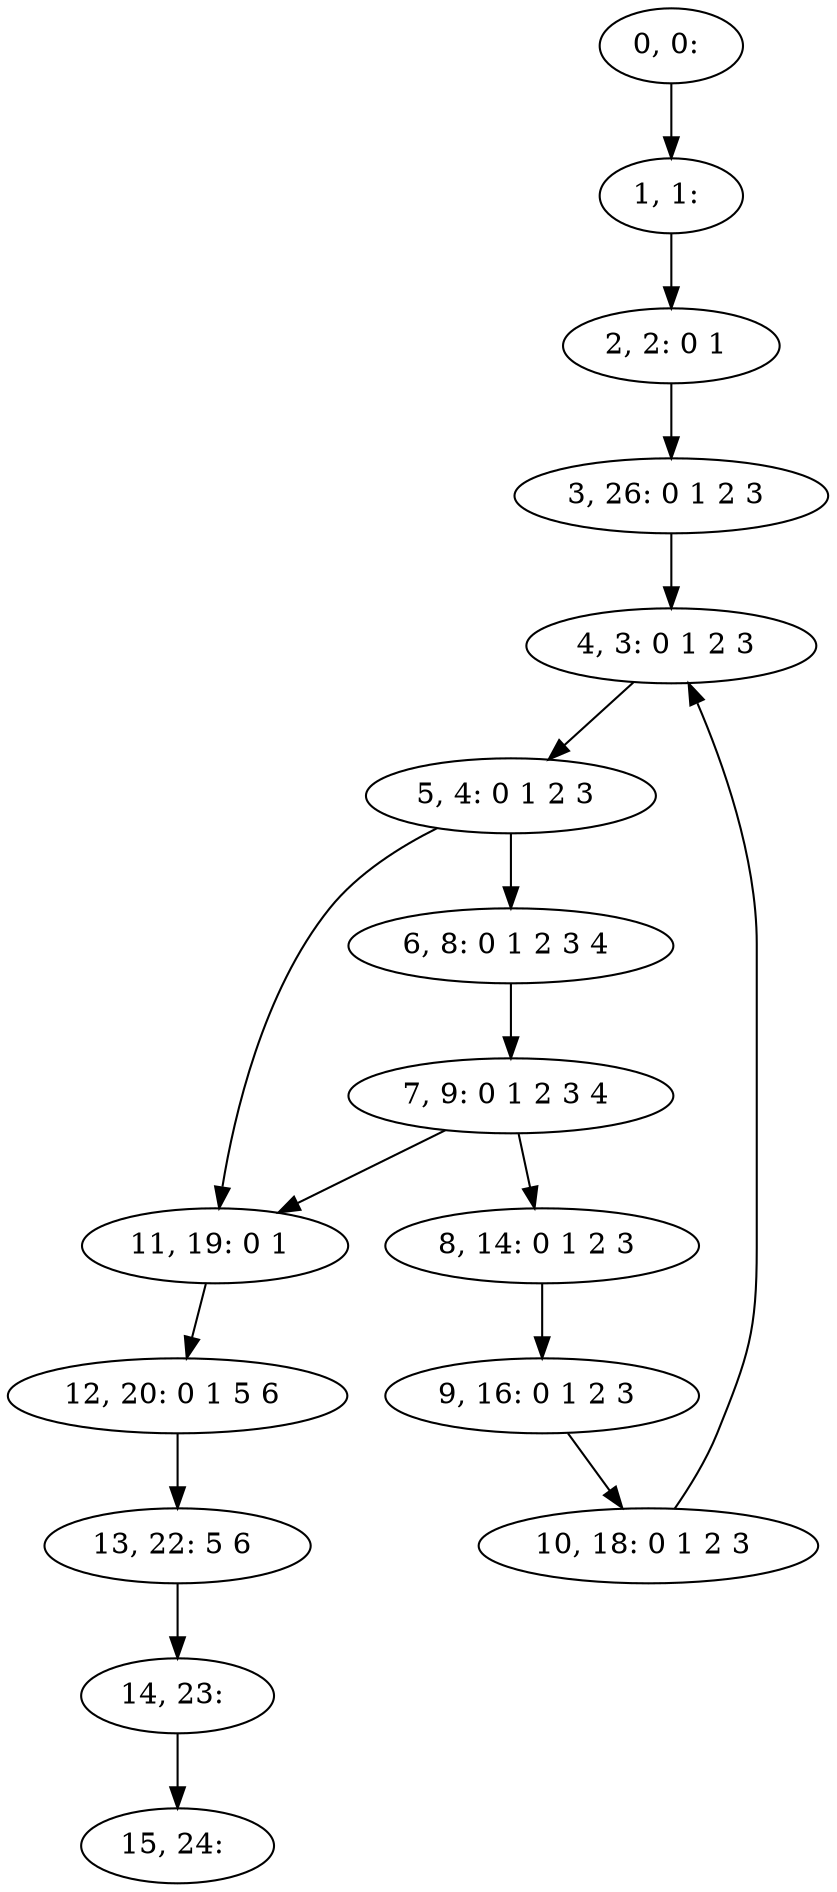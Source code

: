 digraph G {
0[label="0, 0: "];
1[label="1, 1: "];
2[label="2, 2: 0 1 "];
3[label="3, 26: 0 1 2 3 "];
4[label="4, 3: 0 1 2 3 "];
5[label="5, 4: 0 1 2 3 "];
6[label="6, 8: 0 1 2 3 4 "];
7[label="7, 9: 0 1 2 3 4 "];
8[label="8, 14: 0 1 2 3 "];
9[label="9, 16: 0 1 2 3 "];
10[label="10, 18: 0 1 2 3 "];
11[label="11, 19: 0 1 "];
12[label="12, 20: 0 1 5 6 "];
13[label="13, 22: 5 6 "];
14[label="14, 23: "];
15[label="15, 24: "];
0->1 ;
1->2 ;
2->3 ;
3->4 ;
4->5 ;
5->6 ;
5->11 ;
6->7 ;
7->8 ;
7->11 ;
8->9 ;
9->10 ;
10->4 ;
11->12 ;
12->13 ;
13->14 ;
14->15 ;
}
